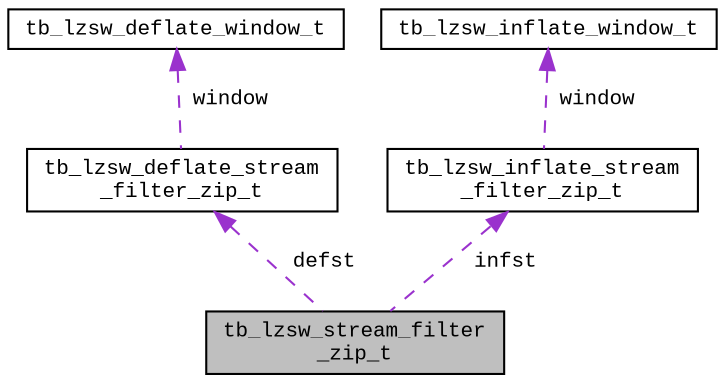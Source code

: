 digraph "tb_lzsw_stream_filter_zip_t"
{
  edge [fontname="CourierNew",fontsize="10",labelfontname="CourierNew",labelfontsize="10"];
  node [fontname="CourierNew",fontsize="10",shape=record];
  Node1 [label="tb_lzsw_stream_filter\l_zip_t",height=0.2,width=0.4,color="black", fillcolor="grey75", style="filled" fontcolor="black"];
  Node2 -> Node1 [dir="back",color="darkorchid3",fontsize="10",style="dashed",label=" defst" ,fontname="CourierNew"];
  Node2 [label="tb_lzsw_deflate_stream\l_filter_zip_t",height=0.2,width=0.4,color="black", fillcolor="white", style="filled",URL="$d5/d6d/structtb__lzsw__deflate__stream__filter__zip__t.html"];
  Node3 -> Node2 [dir="back",color="darkorchid3",fontsize="10",style="dashed",label=" window" ,fontname="CourierNew"];
  Node3 [label="tb_lzsw_deflate_window_t",height=0.2,width=0.4,color="black", fillcolor="white", style="filled",URL="$d2/dfb/structtb__lzsw__deflate__window__t.html"];
  Node4 -> Node1 [dir="back",color="darkorchid3",fontsize="10",style="dashed",label=" infst" ,fontname="CourierNew"];
  Node4 [label="tb_lzsw_inflate_stream\l_filter_zip_t",height=0.2,width=0.4,color="black", fillcolor="white", style="filled",URL="$d1/dfb/structtb__lzsw__inflate__stream__filter__zip__t.html"];
  Node5 -> Node4 [dir="back",color="darkorchid3",fontsize="10",style="dashed",label=" window" ,fontname="CourierNew"];
  Node5 [label="tb_lzsw_inflate_window_t",height=0.2,width=0.4,color="black", fillcolor="white", style="filled",URL="$de/d70/structtb__lzsw__inflate__window__t.html"];
}
